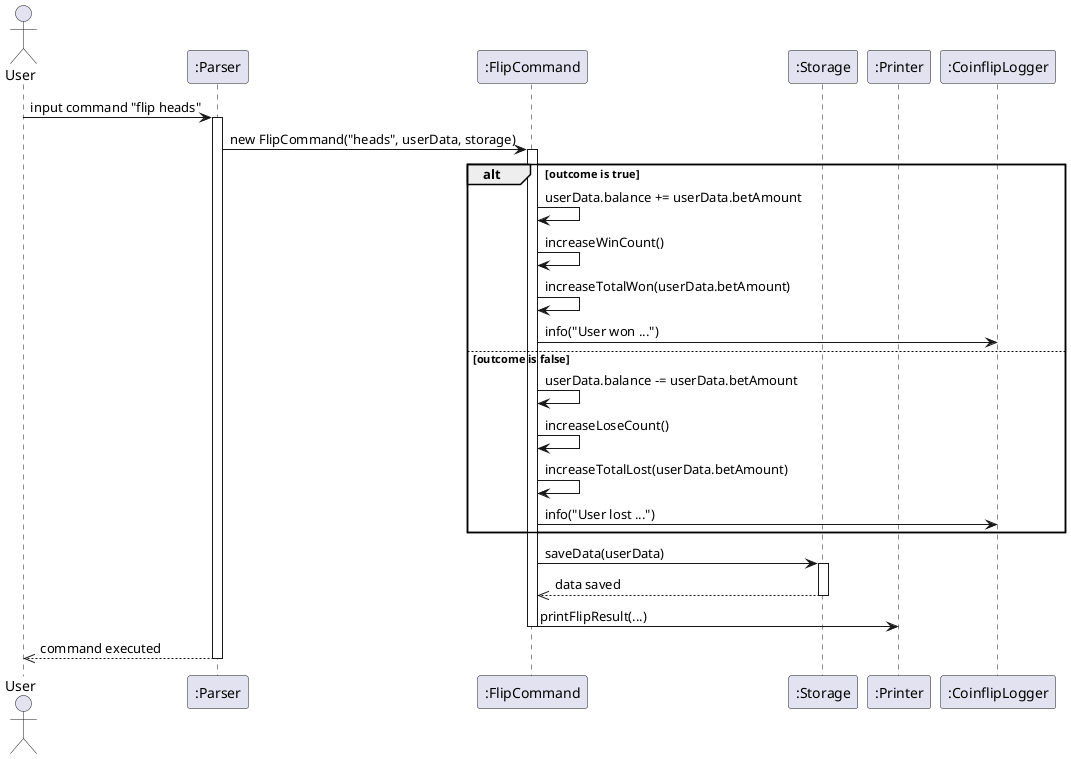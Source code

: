@startuml
actor User as User
participant Parser as ":Parser"
participant FlipCommand as ":FlipCommand"
participant Storage as ":Storage"
participant Printer as ":Printer"
participant CoinflipLogger as ":CoinflipLogger"

User -> Parser: input command "flip heads"
activate Parser

Parser -> FlipCommand: new FlipCommand("heads", userData, storage)
activate FlipCommand

alt outcome is true
FlipCommand -> FlipCommand: userData.balance += userData.betAmount
FlipCommand -> FlipCommand: increaseWinCount()
FlipCommand -> FlipCommand: increaseTotalWon(userData.betAmount)
FlipCommand -> CoinflipLogger: info("User won ...")
else outcome is false
FlipCommand -> FlipCommand: userData.balance -= userData.betAmount
FlipCommand -> FlipCommand: increaseLoseCount()
FlipCommand -> FlipCommand: increaseTotalLost(userData.betAmount)
FlipCommand -> CoinflipLogger: info("User lost ...")
end

FlipCommand -> Storage: saveData(userData)
activate Storage
Storage -->> FlipCommand: data saved
deactivate Storage

FlipCommand -> Printer: printFlipResult(...)
deactivate FlipCommand

Parser -->> User: command executed
deactivate Parser
@enduml